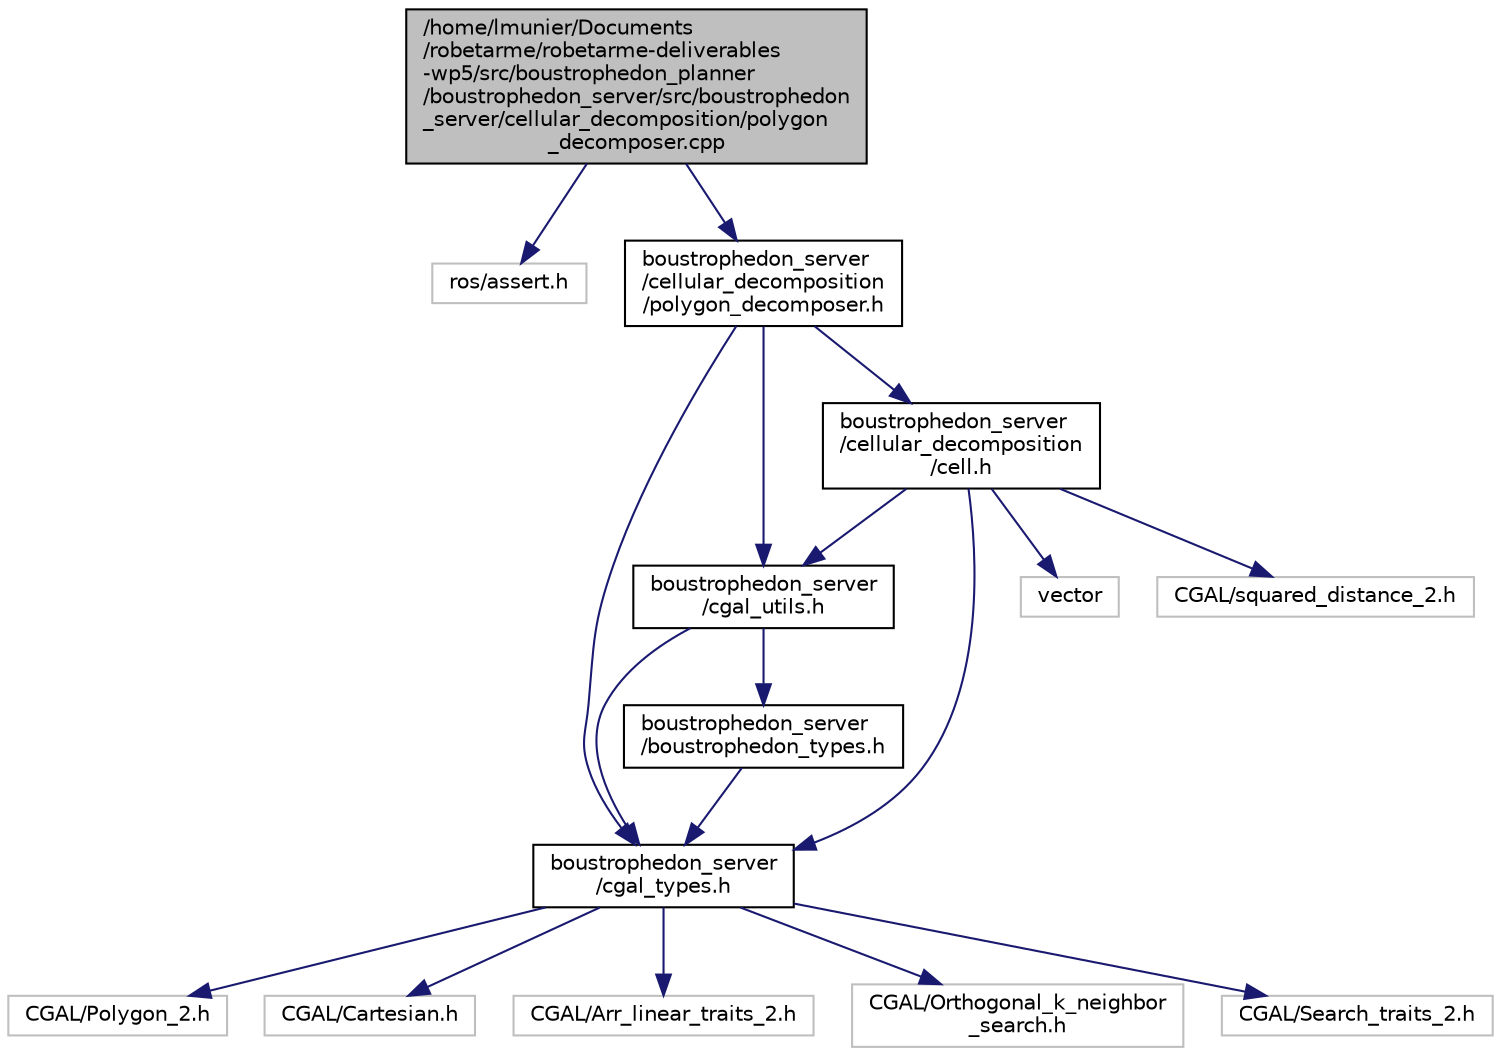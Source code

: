 digraph "/home/lmunier/Documents/robetarme/robetarme-deliverables-wp5/src/boustrophedon_planner/boustrophedon_server/src/boustrophedon_server/cellular_decomposition/polygon_decomposer.cpp"
{
 // LATEX_PDF_SIZE
  edge [fontname="Helvetica",fontsize="10",labelfontname="Helvetica",labelfontsize="10"];
  node [fontname="Helvetica",fontsize="10",shape=record];
  Node1 [label="/home/lmunier/Documents\l/robetarme/robetarme-deliverables\l-wp5/src/boustrophedon_planner\l/boustrophedon_server/src/boustrophedon\l_server/cellular_decomposition/polygon\l_decomposer.cpp",height=0.2,width=0.4,color="black", fillcolor="grey75", style="filled", fontcolor="black",tooltip=" "];
  Node1 -> Node2 [color="midnightblue",fontsize="10",style="solid",fontname="Helvetica"];
  Node2 [label="ros/assert.h",height=0.2,width=0.4,color="grey75", fillcolor="white", style="filled",tooltip=" "];
  Node1 -> Node3 [color="midnightblue",fontsize="10",style="solid",fontname="Helvetica"];
  Node3 [label="boustrophedon_server\l/cellular_decomposition\l/polygon_decomposer.h",height=0.2,width=0.4,color="black", fillcolor="white", style="filled",URL="$polygon__decomposer_8h.html",tooltip=" "];
  Node3 -> Node4 [color="midnightblue",fontsize="10",style="solid",fontname="Helvetica"];
  Node4 [label="boustrophedon_server\l/cgal_types.h",height=0.2,width=0.4,color="black", fillcolor="white", style="filled",URL="$cgal__types_8h.html",tooltip=" "];
  Node4 -> Node5 [color="midnightblue",fontsize="10",style="solid",fontname="Helvetica"];
  Node5 [label="CGAL/Polygon_2.h",height=0.2,width=0.4,color="grey75", fillcolor="white", style="filled",tooltip=" "];
  Node4 -> Node6 [color="midnightblue",fontsize="10",style="solid",fontname="Helvetica"];
  Node6 [label="CGAL/Cartesian.h",height=0.2,width=0.4,color="grey75", fillcolor="white", style="filled",tooltip=" "];
  Node4 -> Node7 [color="midnightblue",fontsize="10",style="solid",fontname="Helvetica"];
  Node7 [label="CGAL/Arr_linear_traits_2.h",height=0.2,width=0.4,color="grey75", fillcolor="white", style="filled",tooltip=" "];
  Node4 -> Node8 [color="midnightblue",fontsize="10",style="solid",fontname="Helvetica"];
  Node8 [label="CGAL/Orthogonal_k_neighbor\l_search.h",height=0.2,width=0.4,color="grey75", fillcolor="white", style="filled",tooltip=" "];
  Node4 -> Node9 [color="midnightblue",fontsize="10",style="solid",fontname="Helvetica"];
  Node9 [label="CGAL/Search_traits_2.h",height=0.2,width=0.4,color="grey75", fillcolor="white", style="filled",tooltip=" "];
  Node3 -> Node10 [color="midnightblue",fontsize="10",style="solid",fontname="Helvetica"];
  Node10 [label="boustrophedon_server\l/cgal_utils.h",height=0.2,width=0.4,color="black", fillcolor="white", style="filled",URL="$cgal__utils_8h.html",tooltip=" "];
  Node10 -> Node4 [color="midnightblue",fontsize="10",style="solid",fontname="Helvetica"];
  Node10 -> Node11 [color="midnightblue",fontsize="10",style="solid",fontname="Helvetica"];
  Node11 [label="boustrophedon_server\l/boustrophedon_types.h",height=0.2,width=0.4,color="black", fillcolor="white", style="filled",URL="$boustrophedon__types_8h.html",tooltip=" "];
  Node11 -> Node4 [color="midnightblue",fontsize="10",style="solid",fontname="Helvetica"];
  Node3 -> Node12 [color="midnightblue",fontsize="10",style="solid",fontname="Helvetica"];
  Node12 [label="boustrophedon_server\l/cellular_decomposition\l/cell.h",height=0.2,width=0.4,color="black", fillcolor="white", style="filled",URL="$cell_8h.html",tooltip=" "];
  Node12 -> Node13 [color="midnightblue",fontsize="10",style="solid",fontname="Helvetica"];
  Node13 [label="vector",height=0.2,width=0.4,color="grey75", fillcolor="white", style="filled",tooltip=" "];
  Node12 -> Node10 [color="midnightblue",fontsize="10",style="solid",fontname="Helvetica"];
  Node12 -> Node4 [color="midnightblue",fontsize="10",style="solid",fontname="Helvetica"];
  Node12 -> Node14 [color="midnightblue",fontsize="10",style="solid",fontname="Helvetica"];
  Node14 [label="CGAL/squared_distance_2.h",height=0.2,width=0.4,color="grey75", fillcolor="white", style="filled",tooltip=" "];
}
